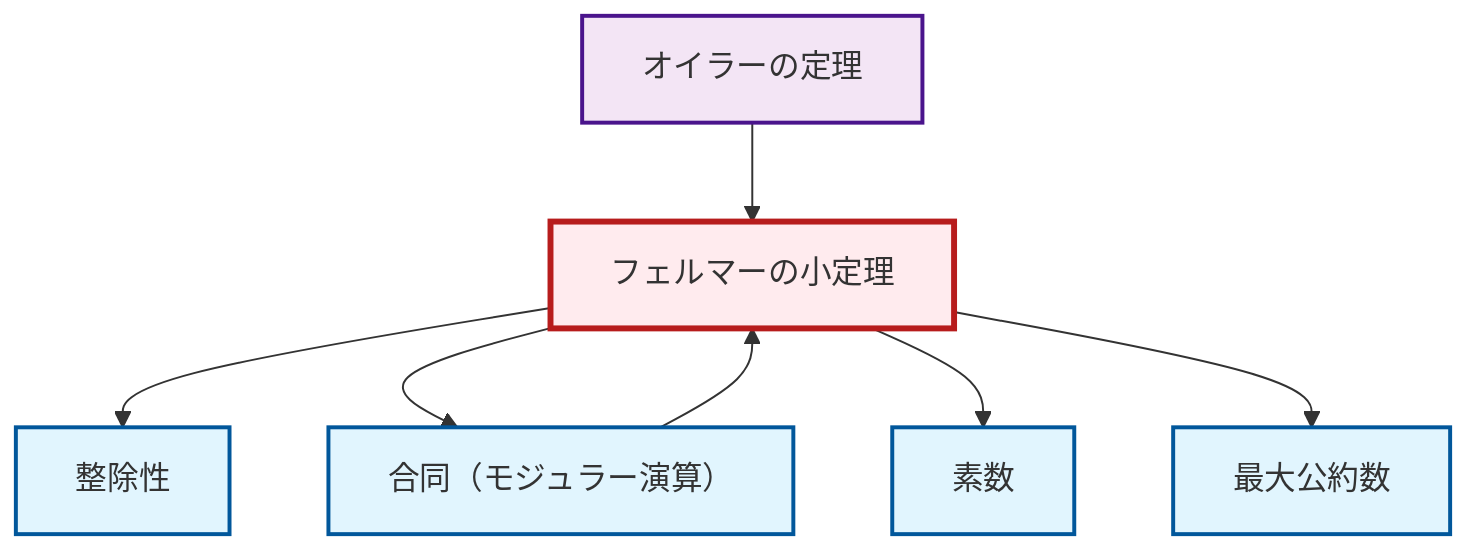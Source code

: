 graph TD
    classDef definition fill:#e1f5fe,stroke:#01579b,stroke-width:2px
    classDef theorem fill:#f3e5f5,stroke:#4a148c,stroke-width:2px
    classDef axiom fill:#fff3e0,stroke:#e65100,stroke-width:2px
    classDef example fill:#e8f5e9,stroke:#1b5e20,stroke-width:2px
    classDef current fill:#ffebee,stroke:#b71c1c,stroke-width:3px
    thm-fermat-little["フェルマーの小定理"]:::theorem
    def-prime["素数"]:::definition
    thm-euler["オイラーの定理"]:::theorem
    def-divisibility["整除性"]:::definition
    def-congruence["合同（モジュラー演算）"]:::definition
    def-gcd["最大公約数"]:::definition
    thm-fermat-little --> def-divisibility
    def-congruence --> thm-fermat-little
    thm-euler --> thm-fermat-little
    thm-fermat-little --> def-congruence
    thm-fermat-little --> def-prime
    thm-fermat-little --> def-gcd
    class thm-fermat-little current